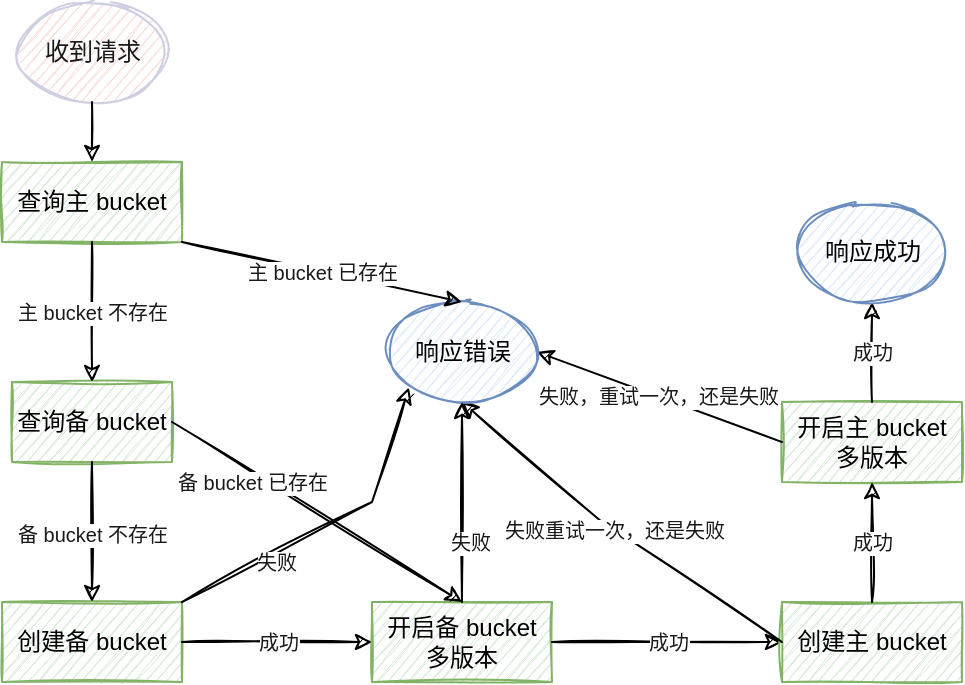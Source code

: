 <mxfile version="21.1.7" type="github">
  <diagram id="296LfFah79NuUJlbG3By" name="Page-1">
    <mxGraphModel dx="1220" dy="664" grid="1" gridSize="10" guides="1" tooltips="1" connect="1" arrows="1" fold="1" page="1" pageScale="1" pageWidth="850" pageHeight="1100" math="0" shadow="0">
      <root>
        <mxCell id="0" />
        <mxCell id="1" parent="0" />
        <mxCell id="JAC4S3_GDP9F-taHladh-1" value="查询主 bucket" style="rounded=0;whiteSpace=wrap;html=1;sketch=1;fillColor=#d5e8d4;strokeColor=#82b366;strokeWidth=1;jiggle=1;" parent="1" vertex="1">
          <mxGeometry x="185" y="190" width="90" height="40" as="geometry" />
        </mxCell>
        <mxCell id="JAC4S3_GDP9F-taHladh-6" value="查询备 bucket" style="rounded=0;whiteSpace=wrap;html=1;sketch=1;fillColor=#d5e8d4;strokeColor=#82b366;jiggle=1;" parent="1" vertex="1">
          <mxGeometry x="190" y="300" width="80" height="40" as="geometry" />
        </mxCell>
        <mxCell id="JAC4S3_GDP9F-taHladh-7" value="创建备 bucket" style="rounded=0;whiteSpace=wrap;html=1;sketch=1;fillColor=#d5e8d4;strokeColor=#82b366;jiggle=1;" parent="1" vertex="1">
          <mxGeometry x="185" y="410" width="90" height="40" as="geometry" />
        </mxCell>
        <mxCell id="JAC4S3_GDP9F-taHladh-10" value="&lt;font face=&quot;Helvetica&quot;&gt;主 bucket 不存在&lt;/font&gt;" style="endArrow=classic;html=1;rounded=0;sketch=1;hachureGap=4;jiggle=1;fontFamily=Architects Daughter;fontSource=https%3A%2F%2Ffonts.googleapis.com%2Fcss%3Ffamily%3DArchitects%2BDaughter;fontSize=10;fontColor=#1A1A1A;exitX=0.5;exitY=1;exitDx=0;exitDy=0;entryX=0.5;entryY=0;entryDx=0;entryDy=0;jumpSize=6;" parent="1" source="JAC4S3_GDP9F-taHladh-1" target="JAC4S3_GDP9F-taHladh-6" edge="1">
          <mxGeometry width="50" height="50" relative="1" as="geometry">
            <mxPoint x="-50" y="400" as="sourcePoint" />
            <mxPoint y="350" as="targetPoint" />
            <mxPoint as="offset" />
          </mxGeometry>
        </mxCell>
        <mxCell id="JAC4S3_GDP9F-taHladh-16" value="&lt;font face=&quot;Helvetica&quot;&gt;备 bucket 不存在&lt;/font&gt;" style="endArrow=classic;html=1;rounded=0;sketch=1;hachureGap=4;jiggle=1;fontFamily=Architects Daughter;fontSource=https%3A%2F%2Ffonts.googleapis.com%2Fcss%3Ffamily%3DArchitects%2BDaughter;fontSize=10;fontColor=#1A1A1A;jumpSize=6;exitX=0.5;exitY=1;exitDx=0;exitDy=0;verticalAlign=top;entryX=0.5;entryY=0;entryDx=0;entryDy=0;" parent="1" source="JAC4S3_GDP9F-taHladh-6" target="JAC4S3_GDP9F-taHladh-7" edge="1">
          <mxGeometry x="-0.333" width="50" height="50" relative="1" as="geometry">
            <mxPoint x="265" y="380" as="sourcePoint" />
            <mxPoint x="230" y="400" as="targetPoint" />
            <mxPoint as="offset" />
          </mxGeometry>
        </mxCell>
        <mxCell id="5m2_p9PfCwMPUMQuLdAa-2" value="开启备 bucket 多版本" style="rounded=0;whiteSpace=wrap;html=1;sketch=1;fillColor=#d5e8d4;strokeColor=#82b366;jiggle=1;" vertex="1" parent="1">
          <mxGeometry x="370" y="410" width="90" height="40" as="geometry" />
        </mxCell>
        <mxCell id="5m2_p9PfCwMPUMQuLdAa-3" value="&lt;font face=&quot;Helvetica&quot;&gt;备 bucket 已存在&lt;/font&gt;" style="endArrow=classic;html=1;rounded=0;sketch=1;hachureGap=4;jiggle=1;fontFamily=Architects Daughter;fontSource=https%3A%2F%2Ffonts.googleapis.com%2Fcss%3Ffamily%3DArchitects%2BDaughter;fontSize=10;fontColor=#1A1A1A;jumpSize=6;exitX=1;exitY=0.5;exitDx=0;exitDy=0;entryX=0.5;entryY=0;entryDx=0;entryDy=0;" edge="1" parent="1" source="JAC4S3_GDP9F-taHladh-6" target="5m2_p9PfCwMPUMQuLdAa-2">
          <mxGeometry x="-0.416" y="-4" width="50" height="50" relative="1" as="geometry">
            <mxPoint x="340" y="260" as="sourcePoint" />
            <mxPoint x="410" y="360" as="targetPoint" />
            <mxPoint as="offset" />
          </mxGeometry>
        </mxCell>
        <mxCell id="5m2_p9PfCwMPUMQuLdAa-6" value="&lt;font face=&quot;Helvetica&quot;&gt;成功&lt;/font&gt;" style="endArrow=classic;html=1;rounded=0;sketch=1;hachureGap=4;jiggle=1;fontFamily=Architects Daughter;fontSource=https%3A%2F%2Ffonts.googleapis.com%2Fcss%3Ffamily%3DArchitects%2BDaughter;fontSize=10;fontColor=#1A1A1A;jumpSize=6;exitX=1;exitY=0.5;exitDx=0;exitDy=0;entryX=0;entryY=0.5;entryDx=0;entryDy=0;" edge="1" parent="1" source="5m2_p9PfCwMPUMQuLdAa-2" target="5m2_p9PfCwMPUMQuLdAa-8">
          <mxGeometry x="0.009" width="50" height="50" relative="1" as="geometry">
            <mxPoint x="280" y="330" as="sourcePoint" />
            <mxPoint x="535" y="430" as="targetPoint" />
            <mxPoint as="offset" />
          </mxGeometry>
        </mxCell>
        <mxCell id="5m2_p9PfCwMPUMQuLdAa-7" value="&lt;font face=&quot;Helvetica&quot;&gt;成功&lt;/font&gt;" style="endArrow=classic;html=1;rounded=0;sketch=1;hachureGap=4;jiggle=1;fontFamily=Architects Daughter;fontSource=https%3A%2F%2Ffonts.googleapis.com%2Fcss%3Ffamily%3DArchitects%2BDaughter;fontSize=10;fontColor=#1A1A1A;jumpSize=6;exitX=1;exitY=0.5;exitDx=0;exitDy=0;entryX=0;entryY=0.5;entryDx=0;entryDy=0;" edge="1" parent="1" source="JAC4S3_GDP9F-taHladh-7" target="5m2_p9PfCwMPUMQuLdAa-2">
          <mxGeometry x="0.009" width="50" height="50" relative="1" as="geometry">
            <mxPoint x="470" y="440" as="sourcePoint" />
            <mxPoint x="545" y="440" as="targetPoint" />
            <mxPoint as="offset" />
          </mxGeometry>
        </mxCell>
        <mxCell id="5m2_p9PfCwMPUMQuLdAa-8" value="创建主 bucket" style="rounded=0;whiteSpace=wrap;html=1;sketch=1;fillColor=#d5e8d4;strokeColor=#82b366;jiggle=1;" vertex="1" parent="1">
          <mxGeometry x="575" y="410" width="90" height="40" as="geometry" />
        </mxCell>
        <mxCell id="5m2_p9PfCwMPUMQuLdAa-9" value="开启主 bucket 多版本" style="rounded=0;whiteSpace=wrap;html=1;sketch=1;fillColor=#d5e8d4;strokeColor=#82b366;jiggle=1;" vertex="1" parent="1">
          <mxGeometry x="575" y="310" width="90" height="40" as="geometry" />
        </mxCell>
        <mxCell id="5m2_p9PfCwMPUMQuLdAa-10" value="&lt;font face=&quot;Helvetica&quot;&gt;成功&lt;/font&gt;" style="endArrow=classic;html=1;rounded=0;sketch=1;hachureGap=4;jiggle=1;fontFamily=Architects Daughter;fontSource=https%3A%2F%2Ffonts.googleapis.com%2Fcss%3Ffamily%3DArchitects%2BDaughter;fontSize=10;fontColor=#1A1A1A;jumpSize=6;exitX=0.5;exitY=0;exitDx=0;exitDy=0;entryX=0.5;entryY=1;entryDx=0;entryDy=0;" edge="1" parent="1" source="5m2_p9PfCwMPUMQuLdAa-8" target="5m2_p9PfCwMPUMQuLdAa-9">
          <mxGeometry x="0.009" width="50" height="50" relative="1" as="geometry">
            <mxPoint x="490" y="440" as="sourcePoint" />
            <mxPoint x="565" y="440" as="targetPoint" />
            <mxPoint as="offset" />
          </mxGeometry>
        </mxCell>
        <mxCell id="5m2_p9PfCwMPUMQuLdAa-11" value="&lt;font face=&quot;Helvetica&quot;&gt;失败，重试一次，还是失败&lt;/font&gt;" style="endArrow=classic;html=1;rounded=0;sketch=1;hachureGap=4;jiggle=1;fontFamily=Architects Daughter;fontSource=https%3A%2F%2Ffonts.googleapis.com%2Fcss%3Ffamily%3DArchitects%2BDaughter;fontSize=10;fontColor=#1A1A1A;jumpSize=6;exitX=0;exitY=0.5;exitDx=0;exitDy=0;entryX=1;entryY=0.5;entryDx=0;entryDy=0;" edge="1" parent="1" source="5m2_p9PfCwMPUMQuLdAa-9" target="5m2_p9PfCwMPUMQuLdAa-16">
          <mxGeometry x="0.009" width="50" height="50" relative="1" as="geometry">
            <mxPoint x="695" y="320" as="sourcePoint" />
            <mxPoint x="600" y="230" as="targetPoint" />
            <mxPoint as="offset" />
          </mxGeometry>
        </mxCell>
        <mxCell id="5m2_p9PfCwMPUMQuLdAa-12" value="&lt;font face=&quot;Helvetica&quot;&gt;成功&lt;/font&gt;" style="endArrow=classic;html=1;rounded=0;sketch=1;hachureGap=4;jiggle=1;fontFamily=Architects Daughter;fontSource=https%3A%2F%2Ffonts.googleapis.com%2Fcss%3Ffamily%3DArchitects%2BDaughter;fontSize=10;fontColor=#1A1A1A;jumpSize=6;exitX=0.5;exitY=0;exitDx=0;exitDy=0;entryX=0.5;entryY=1;entryDx=0;entryDy=0;" edge="1" parent="1" source="5m2_p9PfCwMPUMQuLdAa-9" target="5m2_p9PfCwMPUMQuLdAa-18">
          <mxGeometry x="0.009" width="50" height="50" relative="1" as="geometry">
            <mxPoint x="570" y="280" as="sourcePoint" />
            <mxPoint x="655" y="290" as="targetPoint" />
            <mxPoint as="offset" />
          </mxGeometry>
        </mxCell>
        <mxCell id="5m2_p9PfCwMPUMQuLdAa-13" value="&lt;font face=&quot;Helvetica&quot;&gt;失败重试一次，还是失败&lt;br&gt;&lt;/font&gt;" style="endArrow=classic;html=1;rounded=0;sketch=1;hachureGap=4;jiggle=1;fontFamily=Architects Daughter;fontSource=https%3A%2F%2Ffonts.googleapis.com%2Fcss%3Ffamily%3DArchitects%2BDaughter;fontSize=10;fontColor=#1A1A1A;jumpSize=6;exitX=0;exitY=0.5;exitDx=0;exitDy=0;entryX=0.5;entryY=1;entryDx=0;entryDy=0;" edge="1" parent="1" source="5m2_p9PfCwMPUMQuLdAa-8" target="5m2_p9PfCwMPUMQuLdAa-16">
          <mxGeometry x="0.009" width="50" height="50" relative="1" as="geometry">
            <mxPoint x="550" y="280" as="sourcePoint" />
            <mxPoint x="735" y="370" as="targetPoint" />
            <mxPoint as="offset" />
            <Array as="points">
              <mxPoint x="485" y="370" />
            </Array>
          </mxGeometry>
        </mxCell>
        <mxCell id="5m2_p9PfCwMPUMQuLdAa-16" value="响应错误" style="ellipse;whiteSpace=wrap;html=1;sketch=1;hachureGap=4;jiggle=1;curveFitting=1;fontFamily=Helvetica;fontSource=https%3A%2F%2Ffonts.googleapis.com%2Fcss%3Ffamily%3DArchitects%2BDaughter;fontSize=12;fillColor=#dae8fc;strokeColor=#6c8ebf;rounded=0;" vertex="1" parent="1">
          <mxGeometry x="377.5" y="260" width="75" height="50" as="geometry" />
        </mxCell>
        <mxCell id="5m2_p9PfCwMPUMQuLdAa-18" value="响应成功" style="ellipse;whiteSpace=wrap;html=1;sketch=1;hachureGap=4;jiggle=1;curveFitting=1;fontFamily=Helvetica;fontSource=https%3A%2F%2Ffonts.googleapis.com%2Fcss%3Ffamily%3DArchitects%2BDaughter;fontSize=12;fillColor=#dae8fc;strokeColor=#6c8ebf;rounded=0;" vertex="1" parent="1">
          <mxGeometry x="582.5" y="210" width="75" height="50" as="geometry" />
        </mxCell>
        <mxCell id="5m2_p9PfCwMPUMQuLdAa-20" value="&lt;font face=&quot;Helvetica&quot;&gt;主 bucket 已存在&lt;/font&gt;" style="endArrow=classic;html=1;rounded=0;sketch=1;hachureGap=4;jiggle=1;fontFamily=Architects Daughter;fontSource=https%3A%2F%2Ffonts.googleapis.com%2Fcss%3Ffamily%3DArchitects%2BDaughter;fontSize=10;fontColor=#1A1A1A;exitX=1;exitY=1;exitDx=0;exitDy=0;entryX=0.5;entryY=0;entryDx=0;entryDy=0;jumpSize=6;" edge="1" parent="1" source="JAC4S3_GDP9F-taHladh-1" target="5m2_p9PfCwMPUMQuLdAa-16">
          <mxGeometry width="50" height="50" relative="1" as="geometry">
            <mxPoint x="240" y="240" as="sourcePoint" />
            <mxPoint x="240" y="310" as="targetPoint" />
            <mxPoint as="offset" />
          </mxGeometry>
        </mxCell>
        <mxCell id="5m2_p9PfCwMPUMQuLdAa-22" value="&lt;font face=&quot;Helvetica&quot;&gt;失败&lt;/font&gt;" style="endArrow=classic;html=1;rounded=0;sketch=1;hachureGap=4;jiggle=1;fontFamily=Architects Daughter;fontSource=https%3A%2F%2Ffonts.googleapis.com%2Fcss%3Ffamily%3DArchitects%2BDaughter;fontSize=10;fontColor=#1A1A1A;jumpSize=6;exitX=1;exitY=0;exitDx=0;exitDy=0;entryX=0;entryY=1;entryDx=0;entryDy=0;" edge="1" parent="1" source="JAC4S3_GDP9F-taHladh-7" target="5m2_p9PfCwMPUMQuLdAa-16">
          <mxGeometry x="-0.4" y="-4" width="50" height="50" relative="1" as="geometry">
            <mxPoint x="285" y="440" as="sourcePoint" />
            <mxPoint x="365" y="340" as="targetPoint" />
            <mxPoint as="offset" />
            <Array as="points">
              <mxPoint x="370" y="360" />
            </Array>
          </mxGeometry>
        </mxCell>
        <mxCell id="5m2_p9PfCwMPUMQuLdAa-24" value="收到请求" style="ellipse;whiteSpace=wrap;html=1;hachureGap=4;fontFamily=Helvetica;fontSource=https%3A%2F%2Ffonts.googleapis.com%2Fcss%3Ffamily%3DArchitects%2BDaughter;fontSize=12;fillColor=#FAD9D5;strokeColor=#D0CEE2;rounded=0;fontColor=#1A1A1A;shadow=0;sketch=1;curveFitting=1;jiggle=1;perimeter=ellipsePerimeter;" vertex="1" parent="1">
          <mxGeometry x="192.5" y="110" width="75" height="50" as="geometry" />
        </mxCell>
        <mxCell id="5m2_p9PfCwMPUMQuLdAa-25" value="" style="endArrow=classic;html=1;rounded=0;sketch=1;hachureGap=4;jiggle=1;fontFamily=Architects Daughter;fontSource=https%3A%2F%2Ffonts.googleapis.com%2Fcss%3Ffamily%3DArchitects%2BDaughter;fontSize=10;fontColor=#1A1A1A;exitX=0.5;exitY=1;exitDx=0;exitDy=0;entryX=0.5;entryY=0;entryDx=0;entryDy=0;jumpSize=6;" edge="1" parent="1" source="5m2_p9PfCwMPUMQuLdAa-24" target="JAC4S3_GDP9F-taHladh-1">
          <mxGeometry x="-0.014" width="50" height="50" relative="1" as="geometry">
            <mxPoint x="285" y="240" as="sourcePoint" />
            <mxPoint x="425" y="270" as="targetPoint" />
            <mxPoint as="offset" />
          </mxGeometry>
        </mxCell>
        <mxCell id="5m2_p9PfCwMPUMQuLdAa-26" value="&lt;font face=&quot;Helvetica&quot;&gt;失败&lt;/font&gt;" style="endArrow=classic;html=1;rounded=0;sketch=1;hachureGap=4;jiggle=1;fontFamily=Architects Daughter;fontSource=https%3A%2F%2Ffonts.googleapis.com%2Fcss%3Ffamily%3DArchitects%2BDaughter;fontSize=10;fontColor=#1A1A1A;jumpSize=6;exitX=0.5;exitY=0;exitDx=0;exitDy=0;entryX=0.5;entryY=1;entryDx=0;entryDy=0;" edge="1" parent="1" source="5m2_p9PfCwMPUMQuLdAa-2" target="5m2_p9PfCwMPUMQuLdAa-16">
          <mxGeometry x="-0.4" y="-4" width="50" height="50" relative="1" as="geometry">
            <mxPoint x="285" y="420" as="sourcePoint" />
            <mxPoint x="415" y="320" as="targetPoint" />
            <mxPoint as="offset" />
          </mxGeometry>
        </mxCell>
      </root>
    </mxGraphModel>
  </diagram>
</mxfile>
